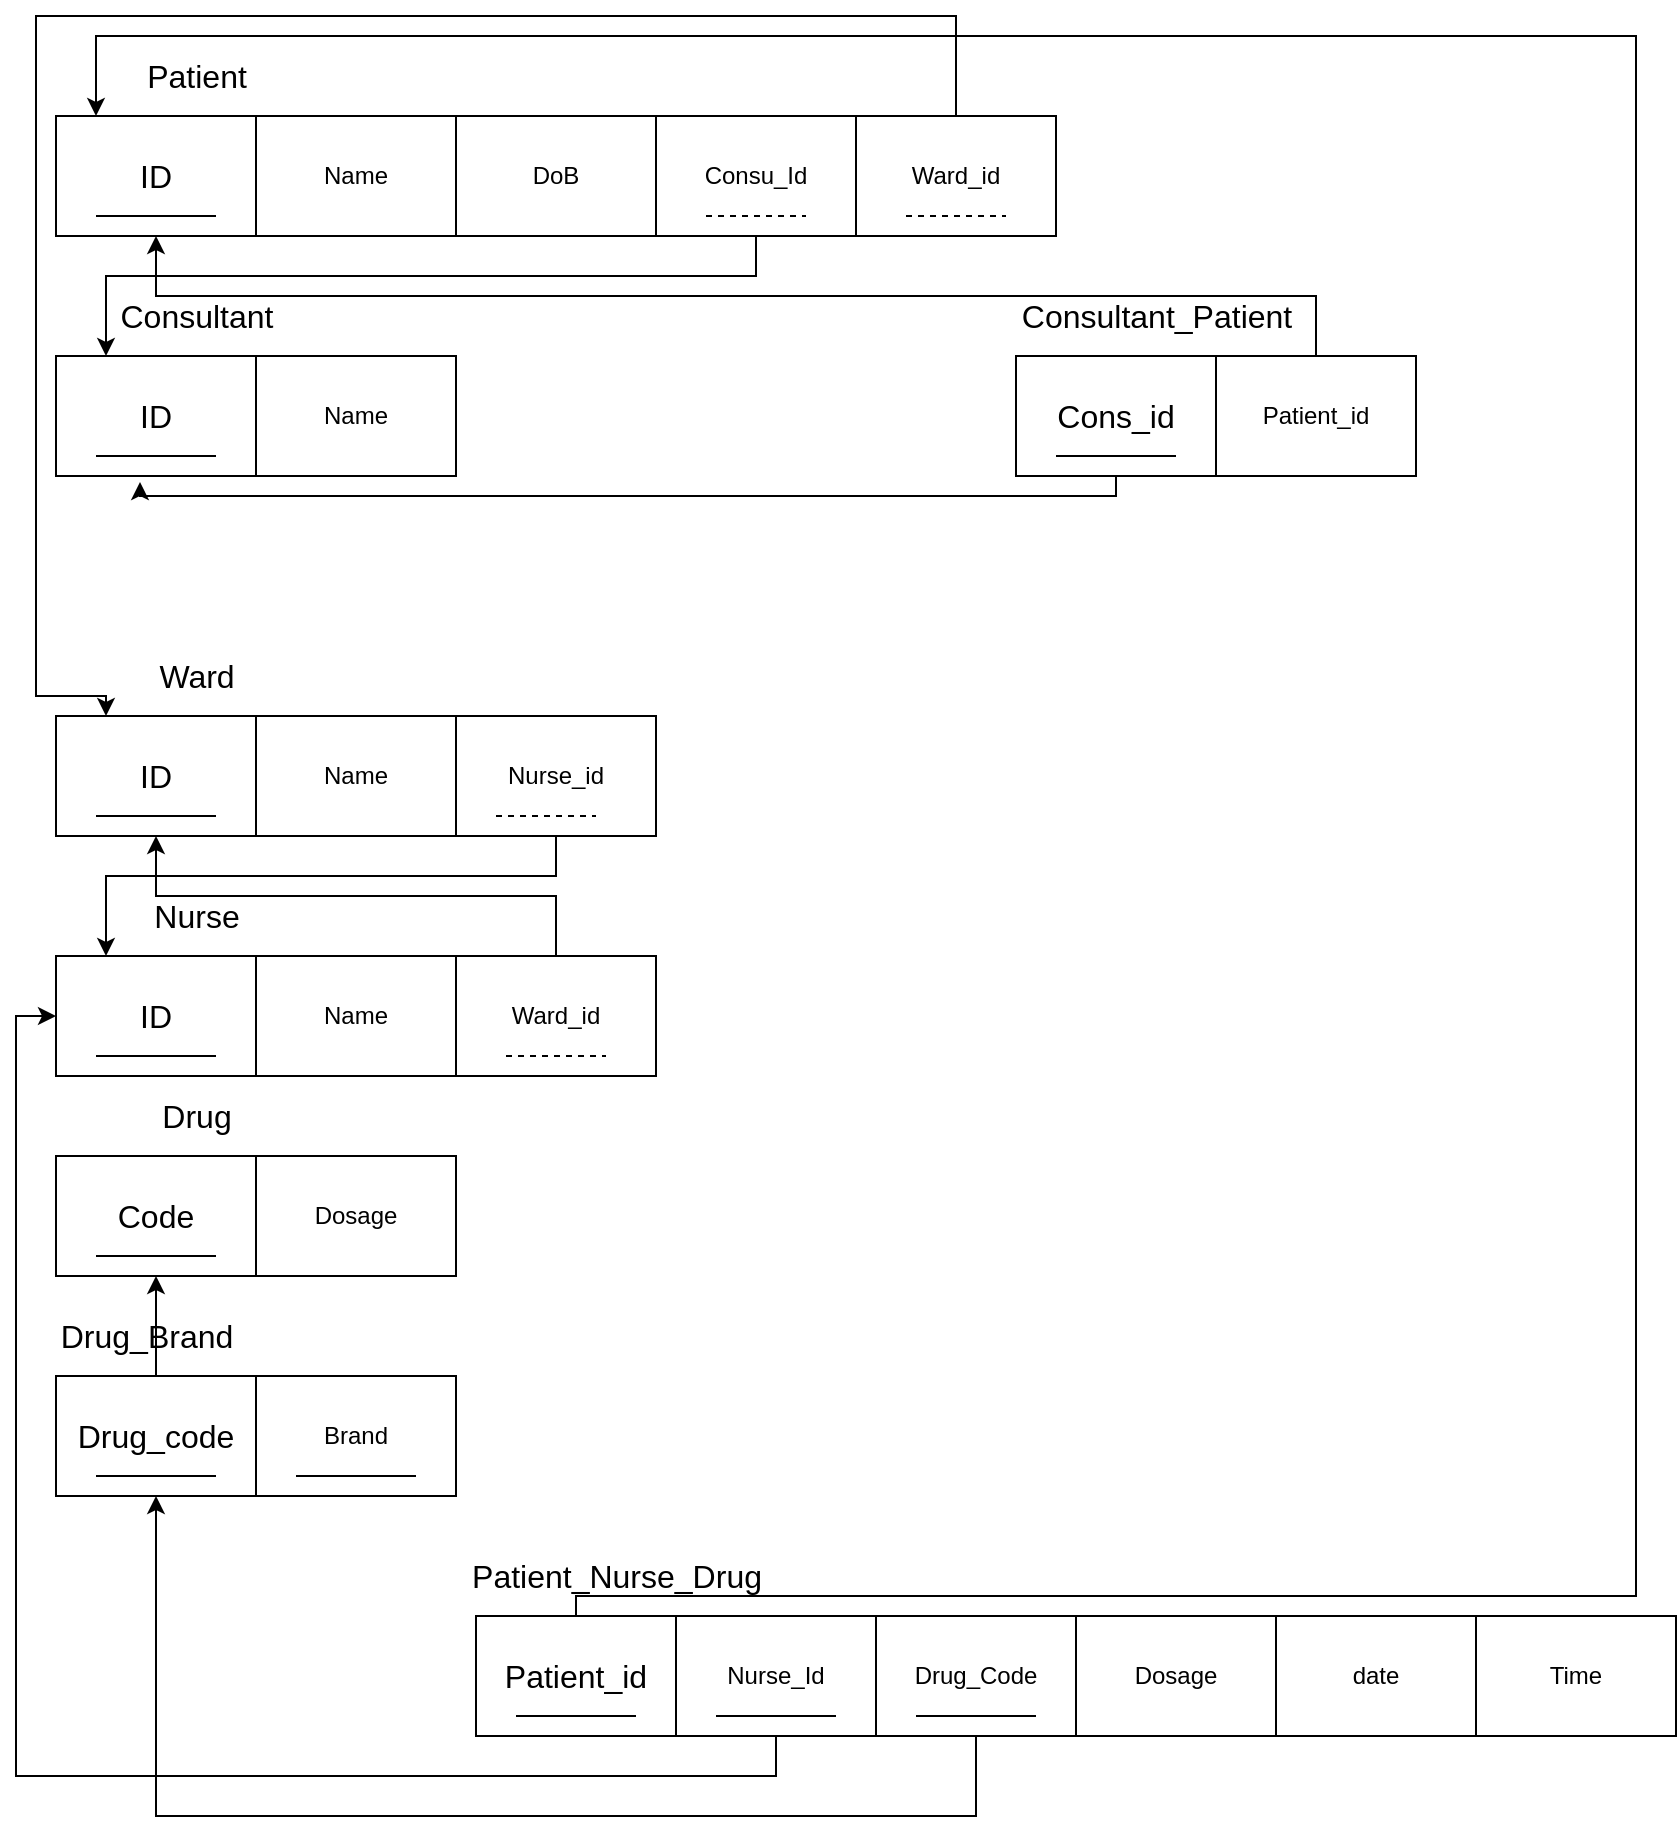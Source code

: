 <mxfile version="13.9.9" type="device"><diagram id="dIpQbfQwfJCCCl7RckPj" name="Page-1"><mxGraphModel dx="1936" dy="806" grid="1" gridSize="10" guides="1" tooltips="1" connect="1" arrows="1" fold="1" page="1" pageScale="1" pageWidth="850" pageHeight="1100" math="0" shadow="0"><root><mxCell id="0"/><mxCell id="1" parent="0"/><mxCell id="FTMk74boNdpJnTg5ds7L-1" value="&lt;font style=&quot;font-size: 16px&quot;&gt;ID&lt;/font&gt;" style="rounded=0;whiteSpace=wrap;html=1;" vertex="1" parent="1"><mxGeometry x="20" y="100" width="100" height="60" as="geometry"/></mxCell><mxCell id="FTMk74boNdpJnTg5ds7L-2" value="" style="endArrow=none;html=1;" edge="1" parent="1" source="FTMk74boNdpJnTg5ds7L-1"><mxGeometry width="50" height="50" relative="1" as="geometry"><mxPoint x="400" y="440" as="sourcePoint"/><mxPoint x="120" y="160" as="targetPoint"/><Array as="points"><mxPoint x="120" y="100"/></Array></mxGeometry></mxCell><mxCell id="FTMk74boNdpJnTg5ds7L-3" value="" style="endArrow=none;html=1;" edge="1" parent="1"><mxGeometry width="50" height="50" relative="1" as="geometry"><mxPoint x="40" y="150" as="sourcePoint"/><mxPoint x="100" y="150" as="targetPoint"/></mxGeometry></mxCell><mxCell id="FTMk74boNdpJnTg5ds7L-4" value="Name" style="rounded=0;whiteSpace=wrap;html=1;" vertex="1" parent="1"><mxGeometry x="120" y="100" width="100" height="60" as="geometry"/></mxCell><mxCell id="FTMk74boNdpJnTg5ds7L-5" value="DoB" style="rounded=0;whiteSpace=wrap;html=1;" vertex="1" parent="1"><mxGeometry x="220" y="100" width="100" height="60" as="geometry"/></mxCell><mxCell id="FTMk74boNdpJnTg5ds7L-19" style="edgeStyle=orthogonalEdgeStyle;rounded=0;orthogonalLoop=1;jettySize=auto;html=1;entryX=0.25;entryY=0;entryDx=0;entryDy=0;" edge="1" parent="1" source="FTMk74boNdpJnTg5ds7L-6" target="FTMk74boNdpJnTg5ds7L-10"><mxGeometry relative="1" as="geometry"><Array as="points"><mxPoint x="370" y="180"/><mxPoint x="45" y="180"/></Array></mxGeometry></mxCell><mxCell id="FTMk74boNdpJnTg5ds7L-6" value="Consu_Id" style="rounded=0;whiteSpace=wrap;html=1;" vertex="1" parent="1"><mxGeometry x="320" y="100" width="100" height="60" as="geometry"/></mxCell><mxCell id="FTMk74boNdpJnTg5ds7L-8" value="&lt;font style=&quot;font-size: 16px&quot;&gt;Patient&lt;/font&gt;" style="text;html=1;resizable=0;autosize=1;align=center;verticalAlign=middle;points=[];fillColor=none;strokeColor=none;rounded=0;" vertex="1" parent="1"><mxGeometry x="55" y="70" width="70" height="20" as="geometry"/></mxCell><mxCell id="FTMk74boNdpJnTg5ds7L-9" value="" style="endArrow=none;dashed=1;html=1;" edge="1" parent="1"><mxGeometry width="50" height="50" relative="1" as="geometry"><mxPoint x="345" y="150" as="sourcePoint"/><mxPoint x="395" y="150" as="targetPoint"/></mxGeometry></mxCell><mxCell id="FTMk74boNdpJnTg5ds7L-10" value="&lt;font style=&quot;font-size: 16px&quot;&gt;ID&lt;/font&gt;" style="rounded=0;whiteSpace=wrap;html=1;" vertex="1" parent="1"><mxGeometry x="20" y="220" width="100" height="60" as="geometry"/></mxCell><mxCell id="FTMk74boNdpJnTg5ds7L-11" value="" style="endArrow=none;html=1;" edge="1" parent="1" source="FTMk74boNdpJnTg5ds7L-10"><mxGeometry width="50" height="50" relative="1" as="geometry"><mxPoint x="400" y="560" as="sourcePoint"/><mxPoint x="120" y="280" as="targetPoint"/><Array as="points"><mxPoint x="120" y="220"/></Array></mxGeometry></mxCell><mxCell id="FTMk74boNdpJnTg5ds7L-12" value="" style="endArrow=none;html=1;" edge="1" parent="1"><mxGeometry width="50" height="50" relative="1" as="geometry"><mxPoint x="40" y="270" as="sourcePoint"/><mxPoint x="100" y="270" as="targetPoint"/></mxGeometry></mxCell><mxCell id="FTMk74boNdpJnTg5ds7L-13" value="Name" style="rounded=0;whiteSpace=wrap;html=1;" vertex="1" parent="1"><mxGeometry x="120" y="220" width="100" height="60" as="geometry"/></mxCell><mxCell id="FTMk74boNdpJnTg5ds7L-17" value="&lt;font style=&quot;font-size: 16px&quot;&gt;Consultant&lt;/font&gt;" style="text;html=1;resizable=0;autosize=1;align=center;verticalAlign=middle;points=[];fillColor=none;strokeColor=none;rounded=0;" vertex="1" parent="1"><mxGeometry x="45" y="190" width="90" height="20" as="geometry"/></mxCell><mxCell id="FTMk74boNdpJnTg5ds7L-27" style="edgeStyle=orthogonalEdgeStyle;rounded=0;orthogonalLoop=1;jettySize=auto;html=1;entryX=0.42;entryY=1.05;entryDx=0;entryDy=0;entryPerimeter=0;" edge="1" parent="1" source="FTMk74boNdpJnTg5ds7L-20" target="FTMk74boNdpJnTg5ds7L-10"><mxGeometry relative="1" as="geometry"><Array as="points"><mxPoint x="550" y="290"/><mxPoint x="62" y="290"/></Array></mxGeometry></mxCell><mxCell id="FTMk74boNdpJnTg5ds7L-20" value="&lt;font style=&quot;font-size: 16px&quot;&gt;Cons_id&lt;/font&gt;" style="rounded=0;whiteSpace=wrap;html=1;" vertex="1" parent="1"><mxGeometry x="500" y="220" width="100" height="60" as="geometry"/></mxCell><mxCell id="FTMk74boNdpJnTg5ds7L-21" value="" style="endArrow=none;html=1;" edge="1" parent="1" source="FTMk74boNdpJnTg5ds7L-20"><mxGeometry width="50" height="50" relative="1" as="geometry"><mxPoint x="880" y="560" as="sourcePoint"/><mxPoint x="600" y="280" as="targetPoint"/><Array as="points"><mxPoint x="600" y="220"/></Array></mxGeometry></mxCell><mxCell id="FTMk74boNdpJnTg5ds7L-22" value="" style="endArrow=none;html=1;" edge="1" parent="1"><mxGeometry width="50" height="50" relative="1" as="geometry"><mxPoint x="520" y="270" as="sourcePoint"/><mxPoint x="580" y="270" as="targetPoint"/></mxGeometry></mxCell><mxCell id="FTMk74boNdpJnTg5ds7L-26" style="edgeStyle=orthogonalEdgeStyle;rounded=0;orthogonalLoop=1;jettySize=auto;html=1;entryX=0.5;entryY=1;entryDx=0;entryDy=0;" edge="1" parent="1" source="FTMk74boNdpJnTg5ds7L-23" target="FTMk74boNdpJnTg5ds7L-1"><mxGeometry relative="1" as="geometry"><Array as="points"><mxPoint x="650" y="190"/><mxPoint x="70" y="190"/></Array></mxGeometry></mxCell><mxCell id="FTMk74boNdpJnTg5ds7L-23" value="Patient_id" style="rounded=0;whiteSpace=wrap;html=1;" vertex="1" parent="1"><mxGeometry x="600" y="220" width="100" height="60" as="geometry"/></mxCell><mxCell id="FTMk74boNdpJnTg5ds7L-24" value="&lt;font style=&quot;font-size: 16px&quot;&gt;Consultant_Patient&lt;/font&gt;" style="text;html=1;resizable=0;autosize=1;align=center;verticalAlign=middle;points=[];fillColor=none;strokeColor=none;rounded=0;" vertex="1" parent="1"><mxGeometry x="495" y="190" width="150" height="20" as="geometry"/></mxCell><mxCell id="FTMk74boNdpJnTg5ds7L-25" value="" style="endArrow=none;html=1;" edge="1" parent="1"><mxGeometry width="50" height="50" relative="1" as="geometry"><mxPoint x="140" y="780" as="sourcePoint"/><mxPoint x="200" y="780" as="targetPoint"/></mxGeometry></mxCell><mxCell id="FTMk74boNdpJnTg5ds7L-28" value="&lt;font style=&quot;font-size: 16px&quot;&gt;ID&lt;/font&gt;" style="rounded=0;whiteSpace=wrap;html=1;" vertex="1" parent="1"><mxGeometry x="20" y="400" width="100" height="60" as="geometry"/></mxCell><mxCell id="FTMk74boNdpJnTg5ds7L-29" value="" style="endArrow=none;html=1;" edge="1" parent="1" source="FTMk74boNdpJnTg5ds7L-28"><mxGeometry width="50" height="50" relative="1" as="geometry"><mxPoint x="400" y="740" as="sourcePoint"/><mxPoint x="120" y="460" as="targetPoint"/><Array as="points"><mxPoint x="120" y="400"/></Array></mxGeometry></mxCell><mxCell id="FTMk74boNdpJnTg5ds7L-30" value="" style="endArrow=none;html=1;" edge="1" parent="1"><mxGeometry width="50" height="50" relative="1" as="geometry"><mxPoint x="40" y="450" as="sourcePoint"/><mxPoint x="100" y="450" as="targetPoint"/></mxGeometry></mxCell><mxCell id="FTMk74boNdpJnTg5ds7L-31" value="Name" style="rounded=0;whiteSpace=wrap;html=1;" vertex="1" parent="1"><mxGeometry x="120" y="400" width="100" height="60" as="geometry"/></mxCell><mxCell id="FTMk74boNdpJnTg5ds7L-45" style="edgeStyle=orthogonalEdgeStyle;rounded=0;orthogonalLoop=1;jettySize=auto;html=1;entryX=0.25;entryY=0;entryDx=0;entryDy=0;" edge="1" parent="1" source="FTMk74boNdpJnTg5ds7L-33" target="FTMk74boNdpJnTg5ds7L-37"><mxGeometry relative="1" as="geometry"><Array as="points"><mxPoint x="270" y="480"/><mxPoint x="45" y="480"/></Array></mxGeometry></mxCell><mxCell id="FTMk74boNdpJnTg5ds7L-33" value="Nurse_id" style="rounded=0;whiteSpace=wrap;html=1;" vertex="1" parent="1"><mxGeometry x="220" y="400" width="100" height="60" as="geometry"/></mxCell><mxCell id="FTMk74boNdpJnTg5ds7L-35" value="&lt;font style=&quot;font-size: 16px&quot;&gt;Ward&lt;/font&gt;" style="text;html=1;resizable=0;autosize=1;align=center;verticalAlign=middle;points=[];fillColor=none;strokeColor=none;rounded=0;" vertex="1" parent="1"><mxGeometry x="65" y="370" width="50" height="20" as="geometry"/></mxCell><mxCell id="FTMk74boNdpJnTg5ds7L-36" value="" style="endArrow=none;dashed=1;html=1;" edge="1" parent="1"><mxGeometry width="50" height="50" relative="1" as="geometry"><mxPoint x="240" y="450" as="sourcePoint"/><mxPoint x="290" y="450" as="targetPoint"/></mxGeometry></mxCell><mxCell id="FTMk74boNdpJnTg5ds7L-37" value="&lt;font style=&quot;font-size: 16px&quot;&gt;ID&lt;/font&gt;" style="rounded=0;whiteSpace=wrap;html=1;" vertex="1" parent="1"><mxGeometry x="20" y="520" width="100" height="60" as="geometry"/></mxCell><mxCell id="FTMk74boNdpJnTg5ds7L-38" value="" style="endArrow=none;html=1;" edge="1" parent="1" source="FTMk74boNdpJnTg5ds7L-37"><mxGeometry width="50" height="50" relative="1" as="geometry"><mxPoint x="400" y="860" as="sourcePoint"/><mxPoint x="120" y="580" as="targetPoint"/><Array as="points"><mxPoint x="120" y="520"/></Array></mxGeometry></mxCell><mxCell id="FTMk74boNdpJnTg5ds7L-39" value="" style="endArrow=none;html=1;" edge="1" parent="1"><mxGeometry width="50" height="50" relative="1" as="geometry"><mxPoint x="40" y="570" as="sourcePoint"/><mxPoint x="100" y="570" as="targetPoint"/></mxGeometry></mxCell><mxCell id="FTMk74boNdpJnTg5ds7L-40" value="Name" style="rounded=0;whiteSpace=wrap;html=1;" vertex="1" parent="1"><mxGeometry x="120" y="520" width="100" height="60" as="geometry"/></mxCell><mxCell id="FTMk74boNdpJnTg5ds7L-46" style="edgeStyle=orthogonalEdgeStyle;rounded=0;orthogonalLoop=1;jettySize=auto;html=1;entryX=0.5;entryY=1;entryDx=0;entryDy=0;" edge="1" parent="1" source="FTMk74boNdpJnTg5ds7L-42" target="FTMk74boNdpJnTg5ds7L-28"><mxGeometry relative="1" as="geometry"><Array as="points"><mxPoint x="270" y="490"/><mxPoint x="70" y="490"/></Array></mxGeometry></mxCell><mxCell id="FTMk74boNdpJnTg5ds7L-42" value="Ward_id" style="rounded=0;whiteSpace=wrap;html=1;" vertex="1" parent="1"><mxGeometry x="220" y="520" width="100" height="60" as="geometry"/></mxCell><mxCell id="FTMk74boNdpJnTg5ds7L-43" value="&lt;font style=&quot;font-size: 16px&quot;&gt;Nurse&lt;/font&gt;" style="text;html=1;resizable=0;autosize=1;align=center;verticalAlign=middle;points=[];fillColor=none;strokeColor=none;rounded=0;" vertex="1" parent="1"><mxGeometry x="60" y="490" width="60" height="20" as="geometry"/></mxCell><mxCell id="FTMk74boNdpJnTg5ds7L-44" value="" style="endArrow=none;dashed=1;html=1;" edge="1" parent="1"><mxGeometry width="50" height="50" relative="1" as="geometry"><mxPoint x="245" y="570" as="sourcePoint"/><mxPoint x="295" y="570" as="targetPoint"/></mxGeometry></mxCell><mxCell id="FTMk74boNdpJnTg5ds7L-49" style="edgeStyle=orthogonalEdgeStyle;rounded=0;orthogonalLoop=1;jettySize=auto;html=1;entryX=0.25;entryY=0;entryDx=0;entryDy=0;" edge="1" parent="1" source="FTMk74boNdpJnTg5ds7L-47" target="FTMk74boNdpJnTg5ds7L-28"><mxGeometry relative="1" as="geometry"><Array as="points"><mxPoint x="470" y="50"/><mxPoint x="10" y="50"/><mxPoint x="10" y="390"/><mxPoint x="45" y="390"/></Array></mxGeometry></mxCell><mxCell id="FTMk74boNdpJnTg5ds7L-47" value="Ward_id" style="rounded=0;whiteSpace=wrap;html=1;" vertex="1" parent="1"><mxGeometry x="420" y="100" width="100" height="60" as="geometry"/></mxCell><mxCell id="FTMk74boNdpJnTg5ds7L-48" value="" style="endArrow=none;dashed=1;html=1;" edge="1" parent="1"><mxGeometry width="50" height="50" relative="1" as="geometry"><mxPoint x="445" y="150" as="sourcePoint"/><mxPoint x="495" y="150" as="targetPoint"/></mxGeometry></mxCell><mxCell id="FTMk74boNdpJnTg5ds7L-50" value="&lt;font style=&quot;font-size: 16px&quot;&gt;Code&lt;/font&gt;" style="rounded=0;whiteSpace=wrap;html=1;" vertex="1" parent="1"><mxGeometry x="20" y="620" width="100" height="60" as="geometry"/></mxCell><mxCell id="FTMk74boNdpJnTg5ds7L-51" value="" style="endArrow=none;html=1;" edge="1" parent="1" source="FTMk74boNdpJnTg5ds7L-50"><mxGeometry width="50" height="50" relative="1" as="geometry"><mxPoint x="400" y="960" as="sourcePoint"/><mxPoint x="120" y="680" as="targetPoint"/><Array as="points"><mxPoint x="120" y="620"/></Array></mxGeometry></mxCell><mxCell id="FTMk74boNdpJnTg5ds7L-52" value="" style="endArrow=none;html=1;" edge="1" parent="1"><mxGeometry width="50" height="50" relative="1" as="geometry"><mxPoint x="40" y="670" as="sourcePoint"/><mxPoint x="100" y="670" as="targetPoint"/></mxGeometry></mxCell><mxCell id="FTMk74boNdpJnTg5ds7L-53" value="Dosage" style="rounded=0;whiteSpace=wrap;html=1;" vertex="1" parent="1"><mxGeometry x="120" y="620" width="100" height="60" as="geometry"/></mxCell><mxCell id="FTMk74boNdpJnTg5ds7L-55" value="&lt;font style=&quot;font-size: 16px&quot;&gt;Drug&lt;/font&gt;" style="text;html=1;resizable=0;autosize=1;align=center;verticalAlign=middle;points=[];fillColor=none;strokeColor=none;rounded=0;" vertex="1" parent="1"><mxGeometry x="65" y="590" width="50" height="20" as="geometry"/></mxCell><mxCell id="FTMk74boNdpJnTg5ds7L-64" style="edgeStyle=orthogonalEdgeStyle;rounded=0;orthogonalLoop=1;jettySize=auto;html=1;entryX=0.5;entryY=1;entryDx=0;entryDy=0;" edge="1" parent="1" source="FTMk74boNdpJnTg5ds7L-57" target="FTMk74boNdpJnTg5ds7L-50"><mxGeometry relative="1" as="geometry"/></mxCell><mxCell id="FTMk74boNdpJnTg5ds7L-57" value="&lt;font style=&quot;font-size: 16px&quot;&gt;Drug_code&lt;/font&gt;" style="rounded=0;whiteSpace=wrap;html=1;" vertex="1" parent="1"><mxGeometry x="20" y="730" width="100" height="60" as="geometry"/></mxCell><mxCell id="FTMk74boNdpJnTg5ds7L-58" value="" style="endArrow=none;html=1;" edge="1" parent="1" source="FTMk74boNdpJnTg5ds7L-57"><mxGeometry width="50" height="50" relative="1" as="geometry"><mxPoint x="400" y="1070" as="sourcePoint"/><mxPoint x="120" y="790" as="targetPoint"/><Array as="points"><mxPoint x="120" y="730"/></Array></mxGeometry></mxCell><mxCell id="FTMk74boNdpJnTg5ds7L-59" value="" style="endArrow=none;html=1;" edge="1" parent="1"><mxGeometry width="50" height="50" relative="1" as="geometry"><mxPoint x="40" y="780" as="sourcePoint"/><mxPoint x="100" y="780" as="targetPoint"/></mxGeometry></mxCell><mxCell id="FTMk74boNdpJnTg5ds7L-60" value="Brand" style="rounded=0;whiteSpace=wrap;html=1;" vertex="1" parent="1"><mxGeometry x="120" y="730" width="100" height="60" as="geometry"/></mxCell><mxCell id="FTMk74boNdpJnTg5ds7L-61" value="&lt;font style=&quot;font-size: 16px&quot;&gt;Drug_Brand&lt;/font&gt;" style="text;html=1;resizable=0;autosize=1;align=center;verticalAlign=middle;points=[];fillColor=none;strokeColor=none;rounded=0;" vertex="1" parent="1"><mxGeometry x="15" y="700" width="100" height="20" as="geometry"/></mxCell><mxCell id="FTMk74boNdpJnTg5ds7L-62" value="" style="endArrow=none;html=1;" edge="1" parent="1"><mxGeometry width="50" height="50" relative="1" as="geometry"><mxPoint x="630" y="280" as="sourcePoint"/><mxPoint x="690" y="280" as="targetPoint"/></mxGeometry></mxCell><mxCell id="FTMk74boNdpJnTg5ds7L-63" value="" style="endArrow=none;html=1;" edge="1" parent="1"><mxGeometry width="50" height="50" relative="1" as="geometry"><mxPoint x="140" y="780" as="sourcePoint"/><mxPoint x="200" y="780" as="targetPoint"/></mxGeometry></mxCell><mxCell id="FTMk74boNdpJnTg5ds7L-79" style="edgeStyle=orthogonalEdgeStyle;rounded=0;orthogonalLoop=1;jettySize=auto;html=1;exitX=0.5;exitY=0;exitDx=0;exitDy=0;" edge="1" parent="1" source="FTMk74boNdpJnTg5ds7L-65"><mxGeometry relative="1" as="geometry"><mxPoint x="40" y="100" as="targetPoint"/><mxPoint x="280" y="800" as="sourcePoint"/><Array as="points"><mxPoint x="280" y="840"/><mxPoint x="810" y="840"/><mxPoint x="810" y="60"/><mxPoint x="40" y="60"/></Array></mxGeometry></mxCell><mxCell id="FTMk74boNdpJnTg5ds7L-65" value="&lt;font style=&quot;font-size: 16px&quot;&gt;Patient_id&lt;/font&gt;" style="rounded=0;whiteSpace=wrap;html=1;" vertex="1" parent="1"><mxGeometry x="230" y="850" width="100" height="60" as="geometry"/></mxCell><mxCell id="FTMk74boNdpJnTg5ds7L-66" value="" style="endArrow=none;html=1;" edge="1" parent="1" source="FTMk74boNdpJnTg5ds7L-65"><mxGeometry width="50" height="50" relative="1" as="geometry"><mxPoint x="610" y="1190" as="sourcePoint"/><mxPoint x="330" y="910" as="targetPoint"/><Array as="points"><mxPoint x="330" y="850"/></Array></mxGeometry></mxCell><mxCell id="FTMk74boNdpJnTg5ds7L-67" value="" style="endArrow=none;html=1;" edge="1" parent="1"><mxGeometry width="50" height="50" relative="1" as="geometry"><mxPoint x="250" y="900" as="sourcePoint"/><mxPoint x="310" y="900" as="targetPoint"/></mxGeometry></mxCell><mxCell id="FTMk74boNdpJnTg5ds7L-78" style="edgeStyle=orthogonalEdgeStyle;rounded=0;orthogonalLoop=1;jettySize=auto;html=1;entryX=0;entryY=0.5;entryDx=0;entryDy=0;" edge="1" parent="1" source="FTMk74boNdpJnTg5ds7L-68" target="FTMk74boNdpJnTg5ds7L-37"><mxGeometry relative="1" as="geometry"><Array as="points"><mxPoint x="380" y="930"/><mxPoint y="930"/><mxPoint y="550"/></Array></mxGeometry></mxCell><mxCell id="FTMk74boNdpJnTg5ds7L-68" value="Nurse_Id" style="rounded=0;whiteSpace=wrap;html=1;" vertex="1" parent="1"><mxGeometry x="330" y="850" width="100" height="60" as="geometry"/></mxCell><mxCell id="FTMk74boNdpJnTg5ds7L-80" style="edgeStyle=orthogonalEdgeStyle;rounded=0;orthogonalLoop=1;jettySize=auto;html=1;" edge="1" parent="1" source="FTMk74boNdpJnTg5ds7L-69" target="FTMk74boNdpJnTg5ds7L-57"><mxGeometry relative="1" as="geometry"><Array as="points"><mxPoint x="480" y="950"/><mxPoint x="70" y="950"/></Array></mxGeometry></mxCell><mxCell id="FTMk74boNdpJnTg5ds7L-69" value="Drug_Code" style="rounded=0;whiteSpace=wrap;html=1;" vertex="1" parent="1"><mxGeometry x="430" y="850" width="100" height="60" as="geometry"/></mxCell><mxCell id="FTMk74boNdpJnTg5ds7L-70" value="Dosage" style="rounded=0;whiteSpace=wrap;html=1;" vertex="1" parent="1"><mxGeometry x="530" y="850" width="100" height="60" as="geometry"/></mxCell><mxCell id="FTMk74boNdpJnTg5ds7L-71" value="&lt;font style=&quot;font-size: 16px&quot;&gt;Patient_Nurse_Drug&lt;/font&gt;" style="text;html=1;resizable=0;autosize=1;align=center;verticalAlign=middle;points=[];fillColor=none;strokeColor=none;rounded=0;" vertex="1" parent="1"><mxGeometry x="220" y="820" width="160" height="20" as="geometry"/></mxCell><mxCell id="FTMk74boNdpJnTg5ds7L-73" value="date" style="rounded=0;whiteSpace=wrap;html=1;" vertex="1" parent="1"><mxGeometry x="630" y="850" width="100" height="60" as="geometry"/></mxCell><mxCell id="FTMk74boNdpJnTg5ds7L-75" value="" style="endArrow=none;html=1;" edge="1" parent="1"><mxGeometry width="50" height="50" relative="1" as="geometry"><mxPoint x="350" y="900" as="sourcePoint"/><mxPoint x="410" y="900" as="targetPoint"/></mxGeometry></mxCell><mxCell id="FTMk74boNdpJnTg5ds7L-76" value="" style="endArrow=none;html=1;" edge="1" parent="1"><mxGeometry width="50" height="50" relative="1" as="geometry"><mxPoint x="450" y="900" as="sourcePoint"/><mxPoint x="510" y="900" as="targetPoint"/></mxGeometry></mxCell><mxCell id="FTMk74boNdpJnTg5ds7L-77" value="Time" style="rounded=0;whiteSpace=wrap;html=1;" vertex="1" parent="1"><mxGeometry x="730" y="850" width="100" height="60" as="geometry"/></mxCell></root></mxGraphModel></diagram></mxfile>